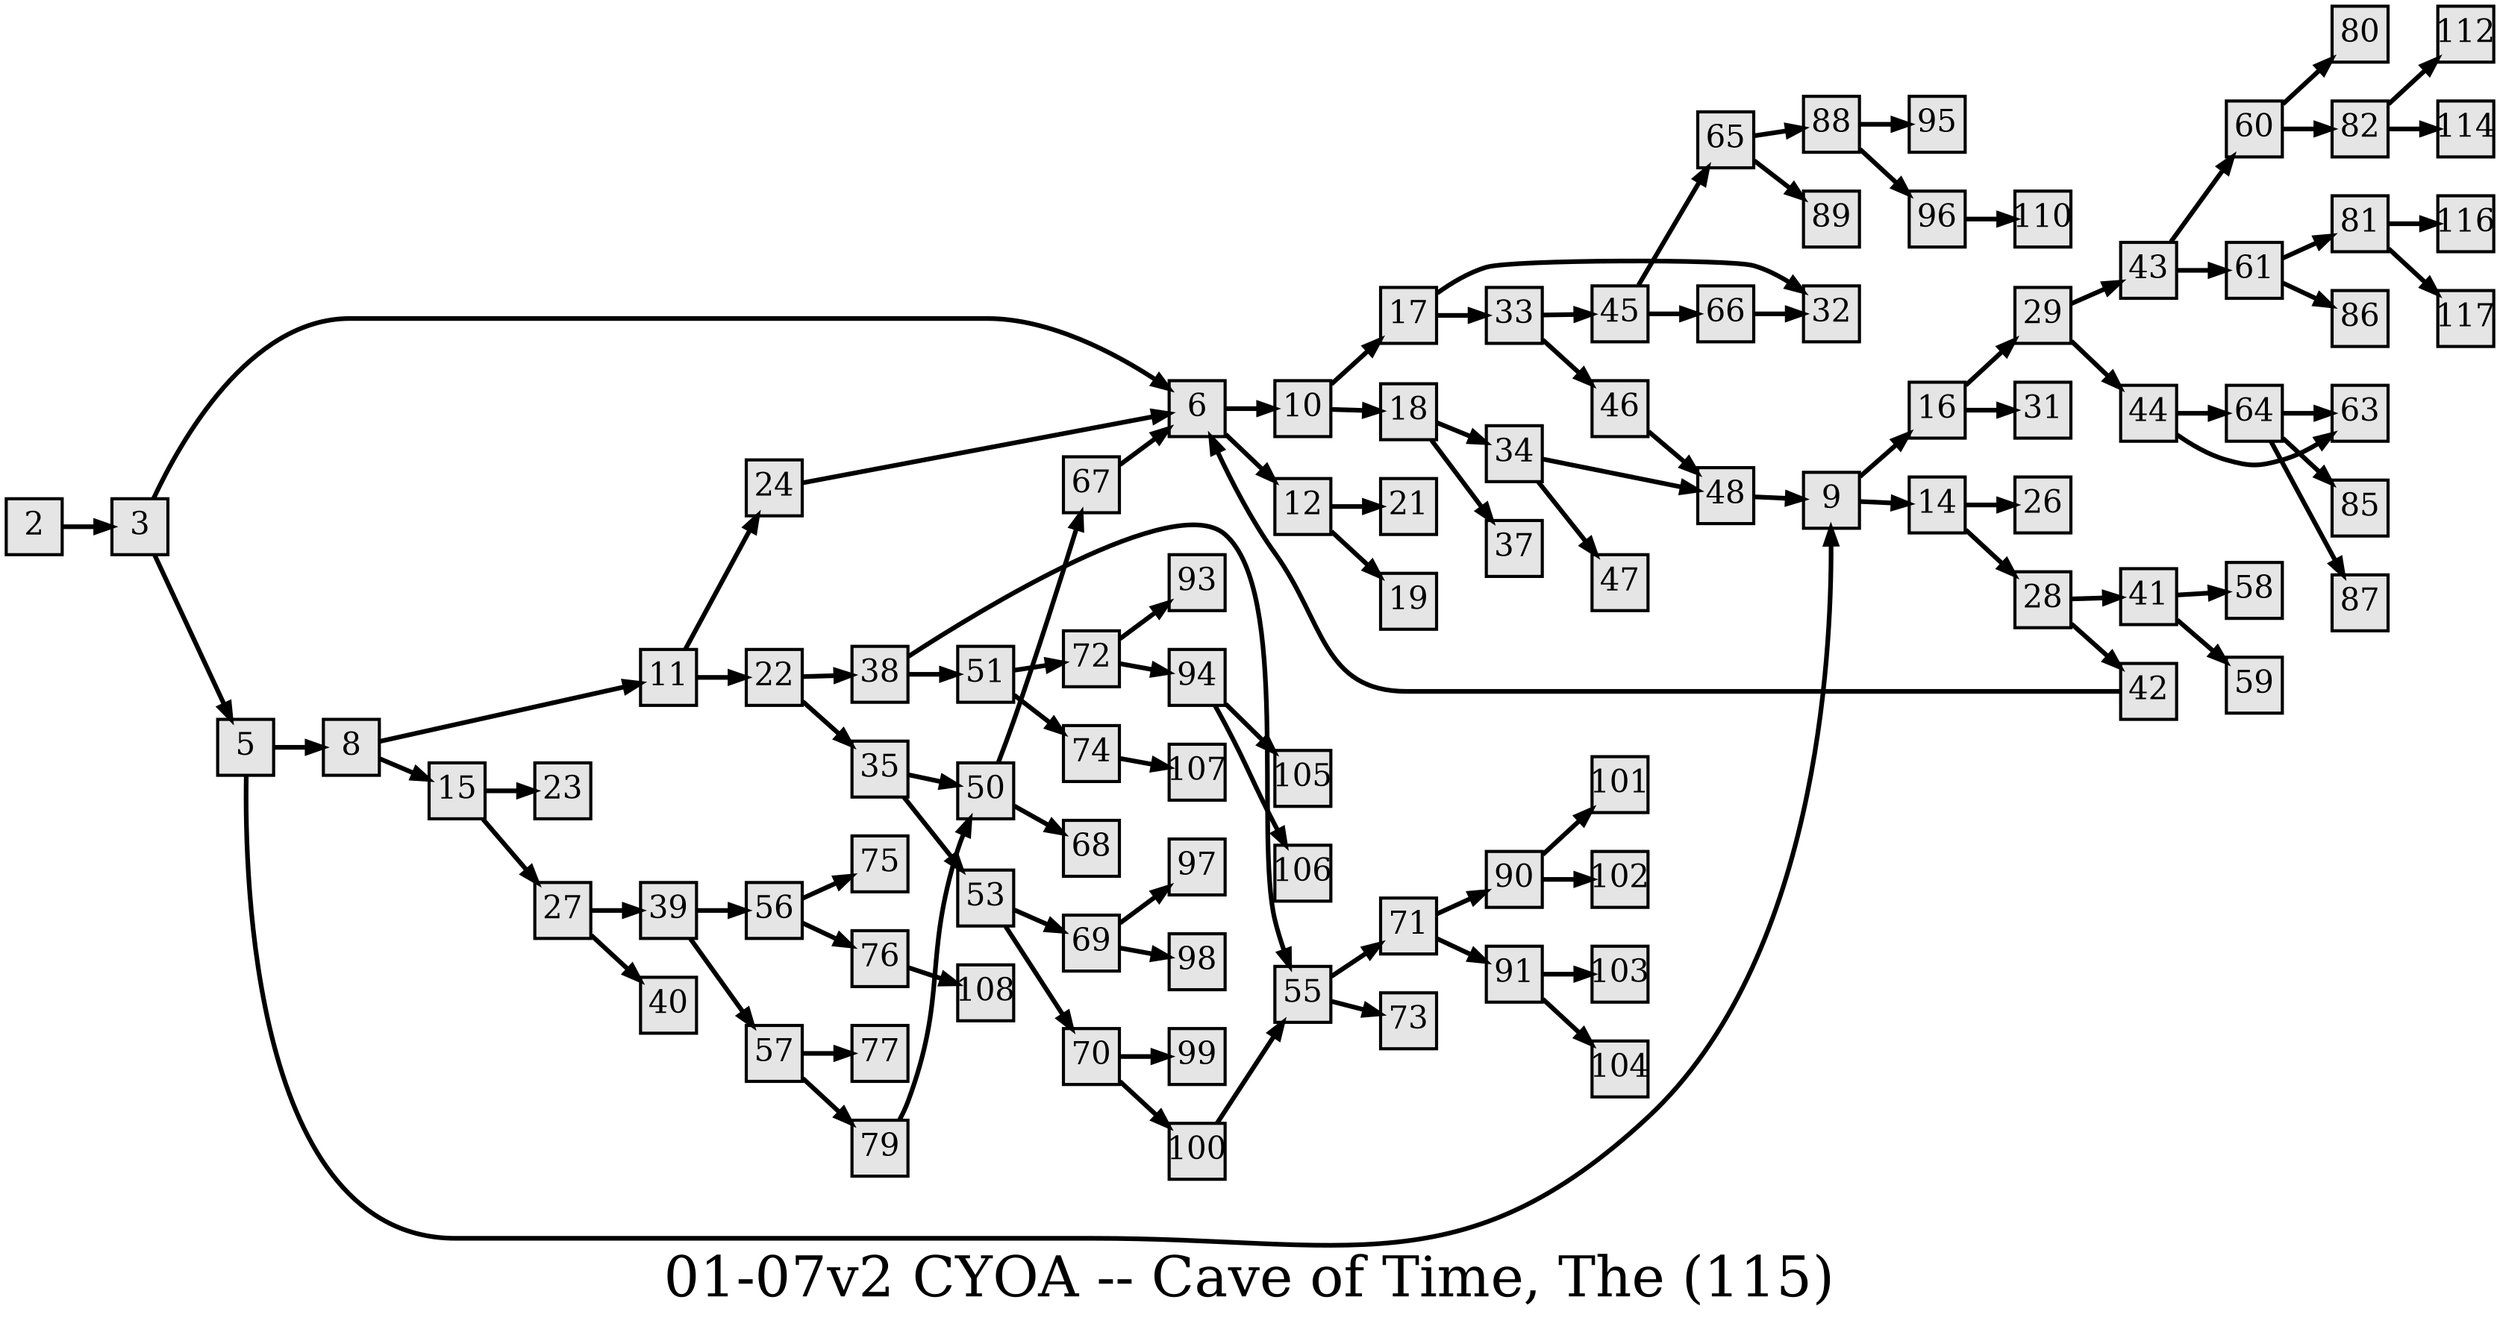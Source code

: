 digraph g{
  graph [ label="01-07v2 CYOA -- Cave of Time, The (115)" rankdir=LR, ordering=out, fontsize=36, nodesep="0.35", ranksep="0.45"];
  node  [shape=rect, penwidth=2, fontsize=20, style=filled, fillcolor=grey90, margin="0,0", labelfloat=true, regular=true, fixedsize=true];
  edge  [labelfloat=true, penwidth=3, fontsize=12];
  // ---;
  // group  : Katz;
  // id     : 01-07;
  // gbid   : 518;
  // series : CYOA;
  // title  : Cave of Time, The;
  // author : Edward Packard;
  // credit:;
  // - name : Jeremy Douglass;
  // role : editor;
  // date : 2017-10-19;
  // render:;
  // - name   : small;
  // styles : gvStyles-small.txt;
  // engine : dot;
  // comment: >;
  
  // ---;
  
  // From | To | Label;
  
  2 -> 3;
  3 -> 6;
  3 -> 5;
  5 -> 8;
  5 -> 9;
  6 -> 10;
  6 -> 12;
  8 -> 11;
  8 -> 15;
  9 -> 16;
  9 -> 14;
  10 -> 17;
  10 -> 18;
  11 -> 24;
  11 -> 22;
  12 -> 21;
  12 -> 19;
  14 -> 26;
  14 -> 28;
  15 -> 23;
  15 -> 27;
  16 -> 29;
  16 -> 31;
  17 -> 32;
  17 -> 33;
  18 -> 34;
  18 -> 37;
  22 -> 38;
  22 -> 35;
  24 -> 6;
  27 -> 39;
  27 -> 40;
  28 -> 41;
  28 -> 42;
  29 -> 43;
  29 -> 44;
  33 -> 45;
  33 -> 46;
  34 -> 48;
  34 -> 47;
  35 -> 50;
  35 -> 53;
  38 -> 55;
  38 -> 51;
  39 -> 56;
  39 -> 57;
  41 -> 58;
  41 -> 59;
  42 -> 6;
  43 -> 60;
  43 -> 61;
  44 -> 64;
  44 -> 63;
  45 -> 65;
  45 -> 66;
  46 -> 48;
  48 -> 9;
  50 -> 67;
  50 -> 68;
  51 -> 72;
  51 -> 74;
  53 -> 69;
  53 -> 70;
  55 -> 71;
  55 -> 73;
  56 -> 75;
  56 -> 76;
  57 -> 77;
  57 -> 79;
  60 -> 80;
  60 -> 82;
  61 -> 81;
  61 -> 86;
  64 -> 63;
  64 -> 85;
  64 -> 87;
  65 -> 88;
  65 -> 89;
  66 -> 32;
  67 -> 6;
  69 -> 97;
  69 -> 98;
  70 -> 99;
  70 -> 100;
  71 -> 90;
  71 -> 91;
  72 -> 93;
  72 -> 94;
  74 -> 107;
  76 -> 108;
  79 -> 50;
  81 -> 116;
  81 -> 117;
  82 -> 112;
  82 -> 114;
  88 -> 95;
  88 -> 96;
  90 -> 101;
  90 -> 102;
  91 -> 103;
  91 -> 104;
  94 -> 105;
  94 -> 106;
  96 -> 110;
  100 -> 55;
}


